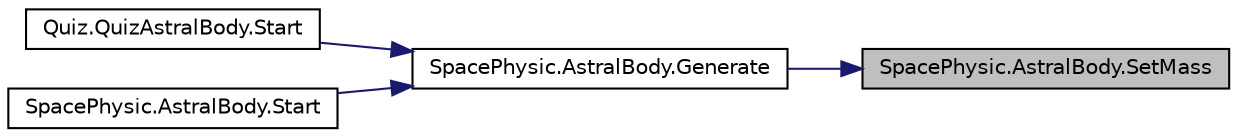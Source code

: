 digraph "SpacePhysic.AstralBody.SetMass"
{
 // INTERACTIVE_SVG=YES
 // LATEX_PDF_SIZE
  edge [fontname="Helvetica",fontsize="10",labelfontname="Helvetica",labelfontsize="10"];
  node [fontname="Helvetica",fontsize="10",shape=record];
  rankdir="RL";
  Node1 [label="SpacePhysic.AstralBody.SetMass",height=0.2,width=0.4,color="black", fillcolor="grey75", style="filled", fontcolor="black",tooltip=" "];
  Node1 -> Node2 [dir="back",color="midnightblue",fontsize="10",style="solid",fontname="Helvetica"];
  Node2 [label="SpacePhysic.AstralBody.Generate",height=0.2,width=0.4,color="black", fillcolor="white", style="filled",URL="$class_space_physic_1_1_astral_body.html#a5c1d5bbbcd247e49603f2d702f9118b0",tooltip=" "];
  Node2 -> Node3 [dir="back",color="midnightblue",fontsize="10",style="solid",fontname="Helvetica"];
  Node3 [label="Quiz.QuizAstralBody.Start",height=0.2,width=0.4,color="black", fillcolor="white", style="filled",URL="$class_quiz_1_1_quiz_astral_body.html#a5c4a08f896e60482463982c87c812143",tooltip=" "];
  Node2 -> Node4 [dir="back",color="midnightblue",fontsize="10",style="solid",fontname="Helvetica"];
  Node4 [label="SpacePhysic.AstralBody.Start",height=0.2,width=0.4,color="black", fillcolor="white", style="filled",URL="$class_space_physic_1_1_astral_body.html#af558a0166f9d5bfad6fd918b3656aef0",tooltip=" "];
}
